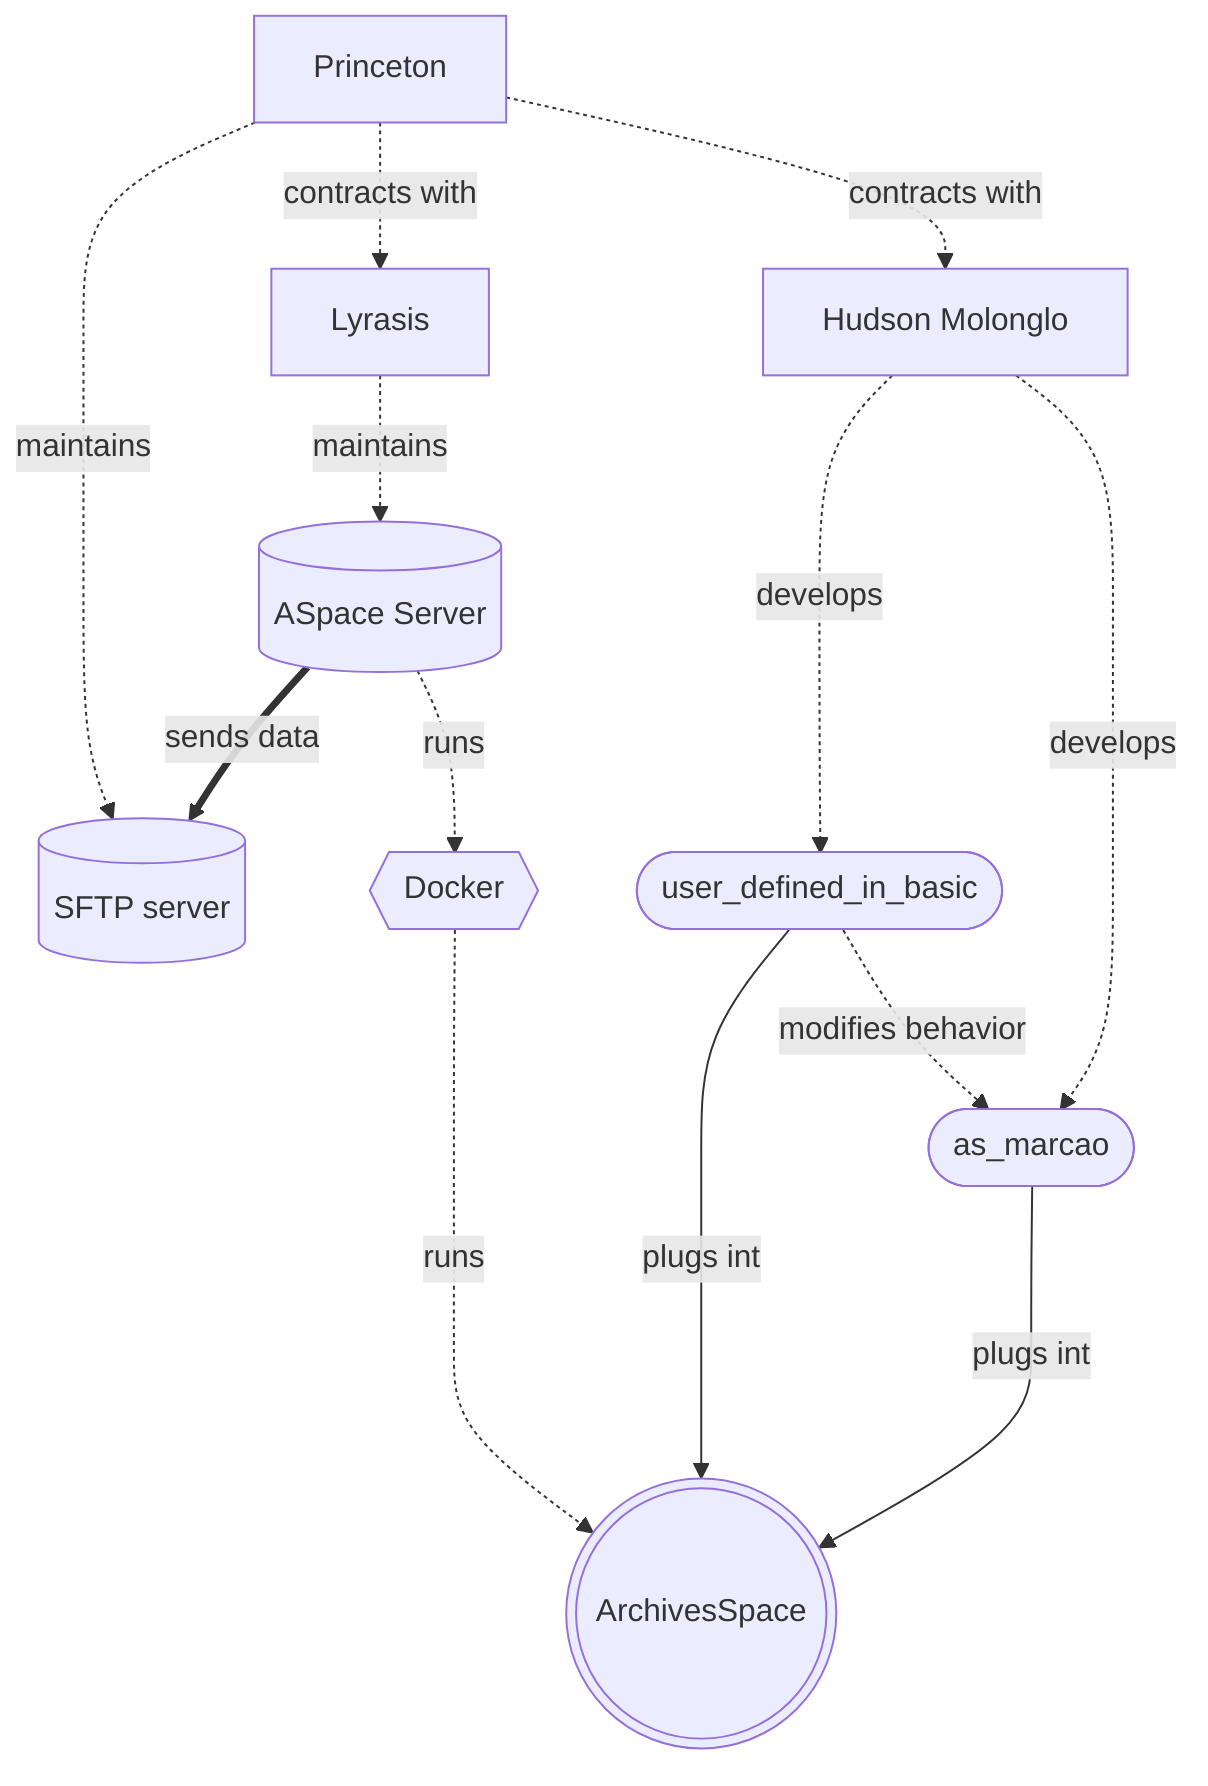 flowchart TD;

Princeton-.maintains..->sftp[(SFTP server)]
Lyrasis-.maintains.->ASserver[(ASpace Server)]

Princeton-.contracts with.->Lyrasis
Princeton-.contracts with.->HM

HM[Hudson Molonglo]-.develops..->plugin1([user_defined_in_basic])
plugin1-.modifies behavior.->plugin2
HM[Hudson Molonglo]-.develops.->plugin2([as_marcao])

ASserver-.runs.->D{{Docker}}
D-.runs.->AS(((ArchivesSpace)))
plugin1--plugs into-->AS
plugin2--plugs into-->AS
%%Lyrasis-.installs.->plugin1
%%Lyrasis-.installs.->plugin2

%%plugin2==stores data==>ASserver
ASserver==sends data==>sftp